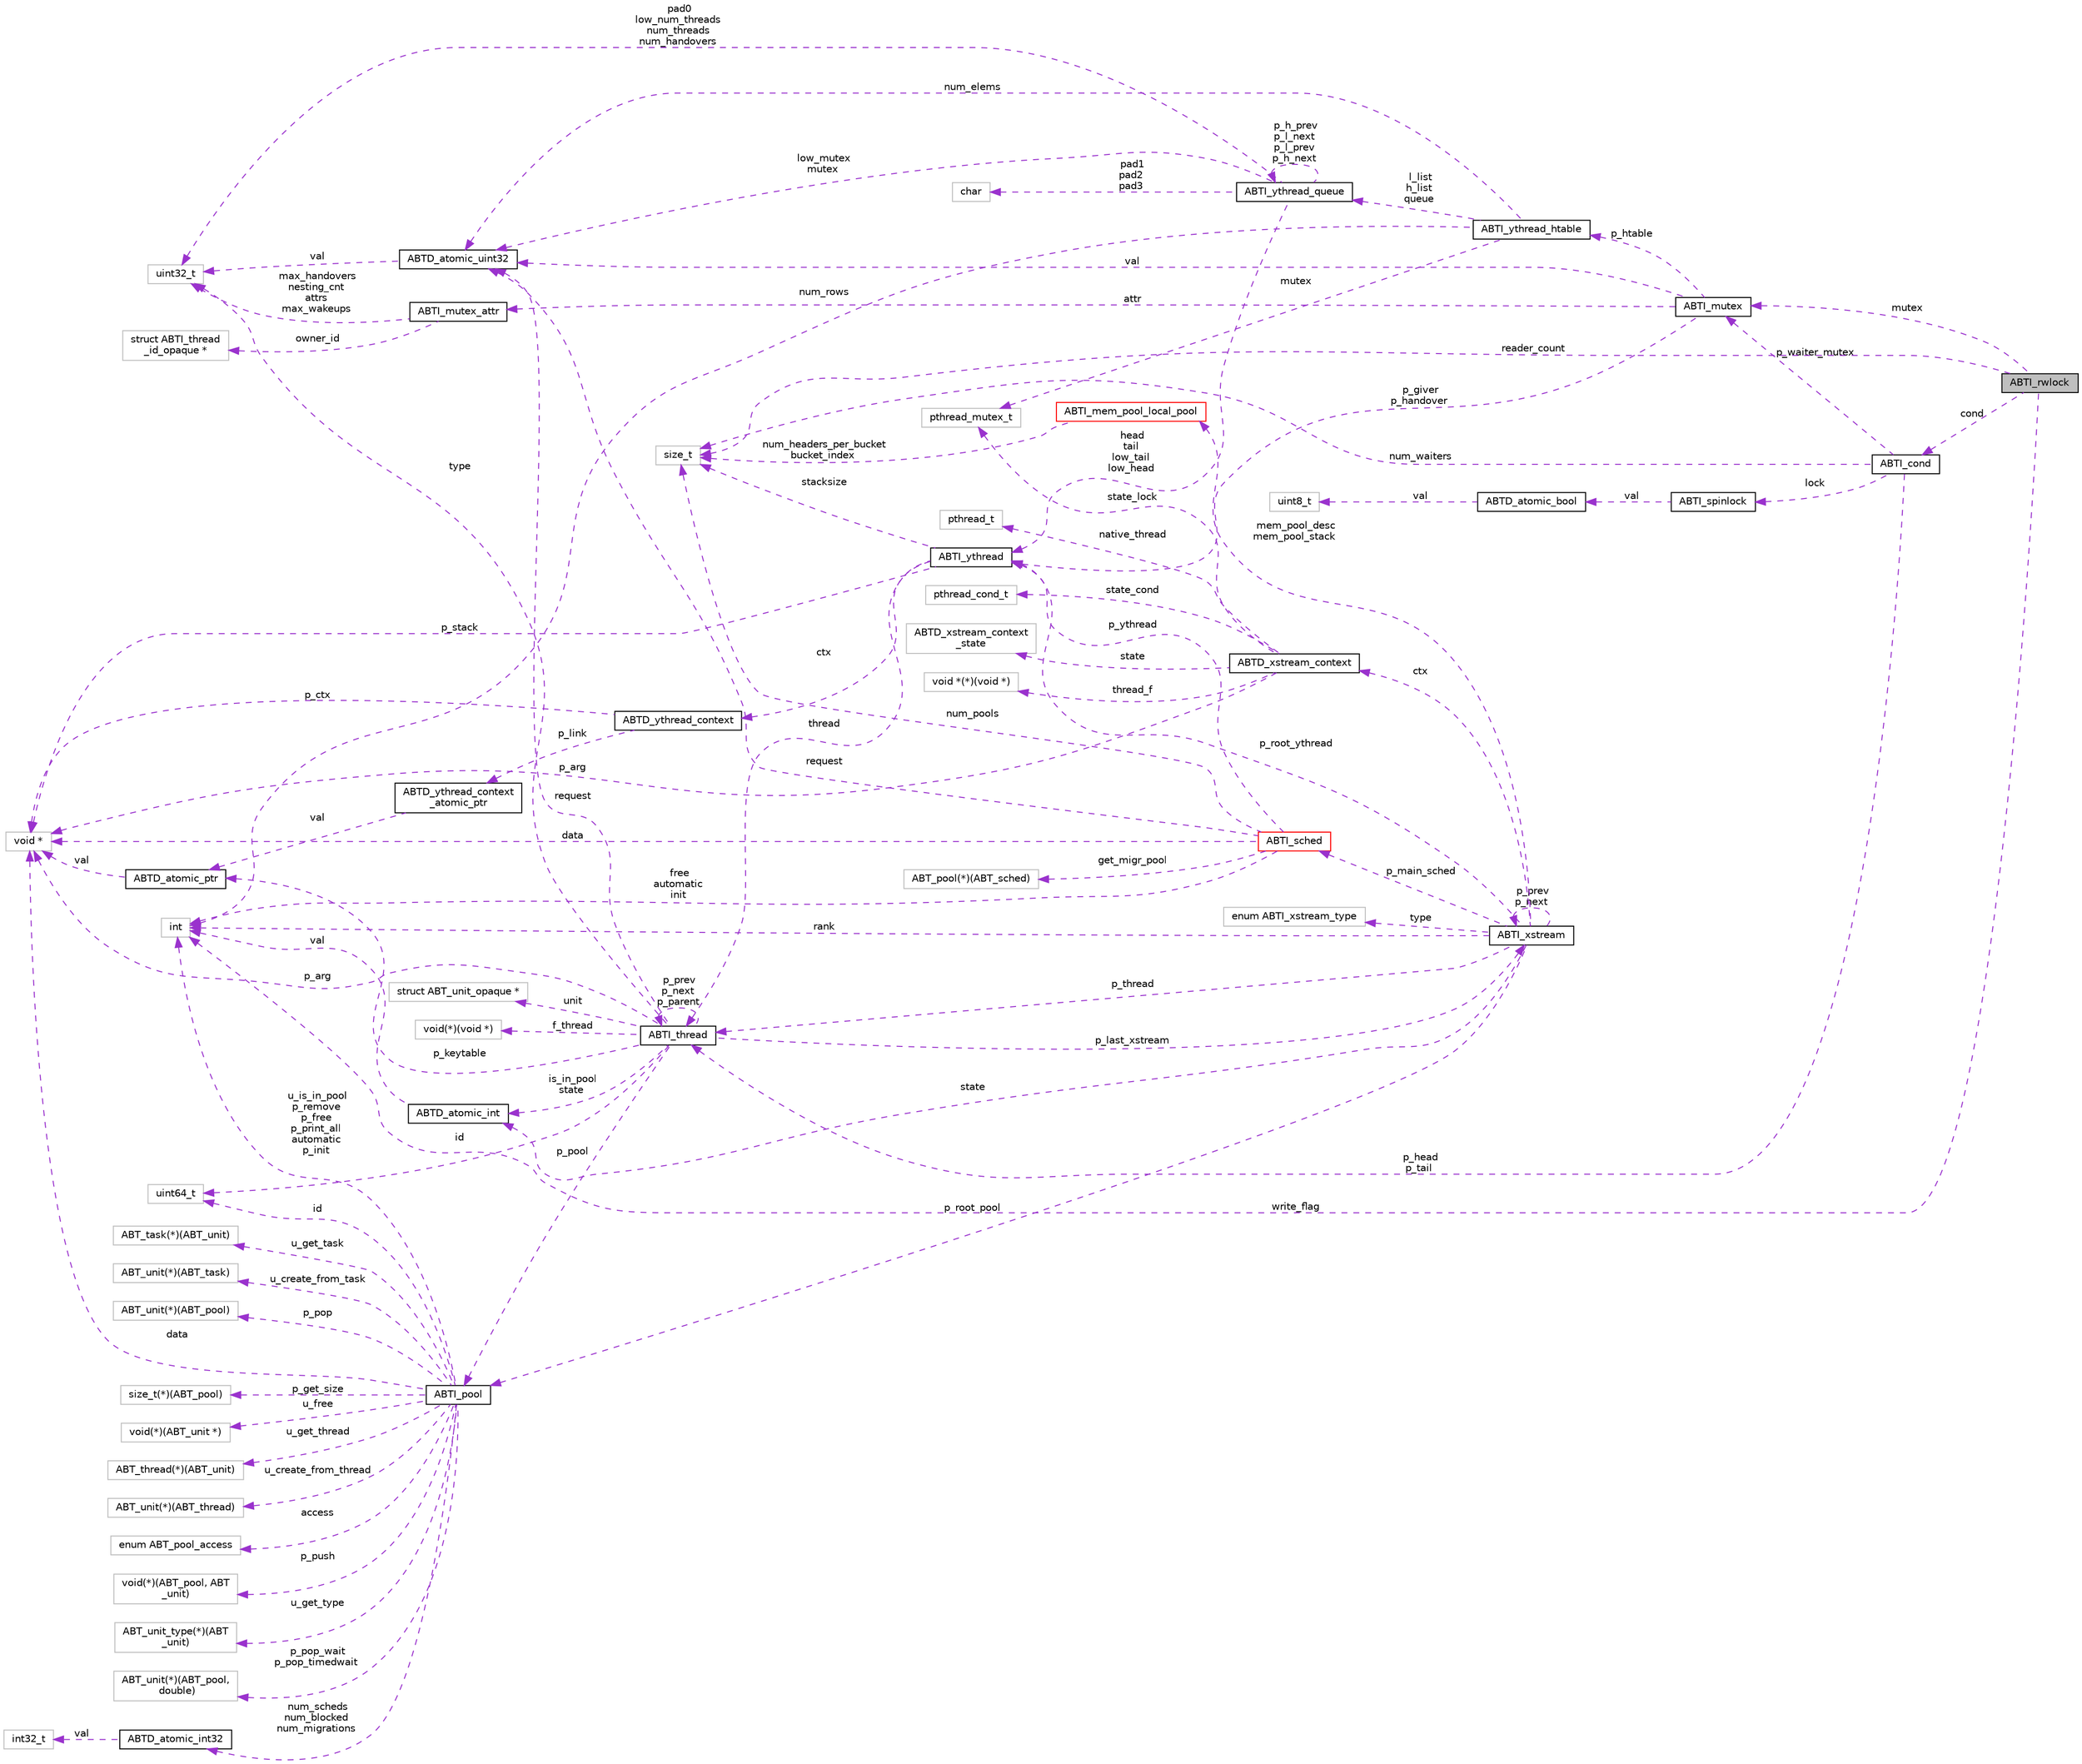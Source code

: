 digraph "ABTI_rwlock"
{
  edge [fontname="Helvetica",fontsize="10",labelfontname="Helvetica",labelfontsize="10"];
  node [fontname="Helvetica",fontsize="10",shape=record];
  rankdir="LR";
  Node1 [label="ABTI_rwlock",height=0.2,width=0.4,color="black", fillcolor="grey75", style="filled" fontcolor="black"];
  Node2 -> Node1 [dir="back",color="darkorchid3",fontsize="10",style="dashed",label=" mutex" ,fontname="Helvetica"];
  Node2 [label="ABTI_mutex",height=0.2,width=0.4,color="black", fillcolor="white", style="filled",URL="$d5/d57/structABTI__mutex.html"];
  Node3 -> Node2 [dir="back",color="darkorchid3",fontsize="10",style="dashed",label=" p_giver\np_handover" ,fontname="Helvetica"];
  Node3 [label="ABTI_ythread",height=0.2,width=0.4,color="black", fillcolor="white", style="filled",URL="$d5/d5f/structABTI__ythread.html"];
  Node4 -> Node3 [dir="back",color="darkorchid3",fontsize="10",style="dashed",label=" thread" ,fontname="Helvetica"];
  Node4 [label="ABTI_thread",height=0.2,width=0.4,color="black", fillcolor="white", style="filled",URL="$d3/d55/structABTI__thread.html"];
  Node5 -> Node4 [dir="back",color="darkorchid3",fontsize="10",style="dashed",label=" f_thread" ,fontname="Helvetica"];
  Node5 [label="void(*)(void *)",height=0.2,width=0.4,color="grey75", fillcolor="white", style="filled"];
  Node6 -> Node4 [dir="back",color="darkorchid3",fontsize="10",style="dashed",label=" id" ,fontname="Helvetica"];
  Node6 [label="uint64_t",height=0.2,width=0.4,color="grey75", fillcolor="white", style="filled"];
  Node4 -> Node4 [dir="back",color="darkorchid3",fontsize="10",style="dashed",label=" p_prev\np_next\np_parent" ,fontname="Helvetica"];
  Node7 -> Node4 [dir="back",color="darkorchid3",fontsize="10",style="dashed",label=" p_pool" ,fontname="Helvetica"];
  Node7 [label="ABTI_pool",height=0.2,width=0.4,color="black", fillcolor="white", style="filled",URL="$df/d65/structABTI__pool.html"];
  Node8 -> Node7 [dir="back",color="darkorchid3",fontsize="10",style="dashed",label=" p_get_size" ,fontname="Helvetica"];
  Node8 [label="size_t(*)(ABT_pool)",height=0.2,width=0.4,color="grey75", fillcolor="white", style="filled"];
  Node9 -> Node7 [dir="back",color="darkorchid3",fontsize="10",style="dashed",label=" u_free" ,fontname="Helvetica"];
  Node9 [label="void(*)(ABT_unit *)",height=0.2,width=0.4,color="grey75", fillcolor="white", style="filled"];
  Node10 -> Node7 [dir="back",color="darkorchid3",fontsize="10",style="dashed",label=" u_get_thread" ,fontname="Helvetica"];
  Node10 [label="ABT_thread(*)(ABT_unit)",height=0.2,width=0.4,color="grey75", fillcolor="white", style="filled"];
  Node11 -> Node7 [dir="back",color="darkorchid3",fontsize="10",style="dashed",label=" u_create_from_thread" ,fontname="Helvetica"];
  Node11 [label="ABT_unit(*)(ABT_thread)",height=0.2,width=0.4,color="grey75", fillcolor="white", style="filled"];
  Node6 -> Node7 [dir="back",color="darkorchid3",fontsize="10",style="dashed",label=" id" ,fontname="Helvetica"];
  Node12 -> Node7 [dir="back",color="darkorchid3",fontsize="10",style="dashed",label=" access" ,fontname="Helvetica"];
  Node12 [label="enum ABT_pool_access",height=0.2,width=0.4,color="grey75", fillcolor="white", style="filled"];
  Node13 -> Node7 [dir="back",color="darkorchid3",fontsize="10",style="dashed",label=" p_push" ,fontname="Helvetica"];
  Node13 [label="void(*)(ABT_pool, ABT\l_unit)",height=0.2,width=0.4,color="grey75", fillcolor="white", style="filled"];
  Node14 -> Node7 [dir="back",color="darkorchid3",fontsize="10",style="dashed",label=" u_get_type" ,fontname="Helvetica"];
  Node14 [label="ABT_unit_type(*)(ABT\l_unit)",height=0.2,width=0.4,color="grey75", fillcolor="white", style="filled"];
  Node15 -> Node7 [dir="back",color="darkorchid3",fontsize="10",style="dashed",label=" p_pop_wait\np_pop_timedwait" ,fontname="Helvetica"];
  Node15 [label="ABT_unit(*)(ABT_pool,\l double)",height=0.2,width=0.4,color="grey75", fillcolor="white", style="filled"];
  Node16 -> Node7 [dir="back",color="darkorchid3",fontsize="10",style="dashed",label=" u_is_in_pool\np_remove\np_free\np_print_all\nautomatic\np_init" ,fontname="Helvetica"];
  Node16 [label="int",height=0.2,width=0.4,color="grey75", fillcolor="white", style="filled"];
  Node17 -> Node7 [dir="back",color="darkorchid3",fontsize="10",style="dashed",label=" num_scheds\nnum_blocked\nnum_migrations" ,fontname="Helvetica"];
  Node17 [label="ABTD_atomic_int32",height=0.2,width=0.4,color="black", fillcolor="white", style="filled",URL="$db/d9a/structABTD__atomic__int32.html"];
  Node18 -> Node17 [dir="back",color="darkorchid3",fontsize="10",style="dashed",label=" val" ,fontname="Helvetica"];
  Node18 [label="int32_t",height=0.2,width=0.4,color="grey75", fillcolor="white", style="filled"];
  Node19 -> Node7 [dir="back",color="darkorchid3",fontsize="10",style="dashed",label=" u_get_task" ,fontname="Helvetica"];
  Node19 [label="ABT_task(*)(ABT_unit)",height=0.2,width=0.4,color="grey75", fillcolor="white", style="filled"];
  Node20 -> Node7 [dir="back",color="darkorchid3",fontsize="10",style="dashed",label=" u_create_from_task" ,fontname="Helvetica"];
  Node20 [label="ABT_unit(*)(ABT_task)",height=0.2,width=0.4,color="grey75", fillcolor="white", style="filled"];
  Node21 -> Node7 [dir="back",color="darkorchid3",fontsize="10",style="dashed",label=" p_pop" ,fontname="Helvetica"];
  Node21 [label="ABT_unit(*)(ABT_pool)",height=0.2,width=0.4,color="grey75", fillcolor="white", style="filled"];
  Node22 -> Node7 [dir="back",color="darkorchid3",fontsize="10",style="dashed",label=" data" ,fontname="Helvetica"];
  Node22 [label="void *",height=0.2,width=0.4,color="grey75", fillcolor="white", style="filled"];
  Node23 -> Node4 [dir="back",color="darkorchid3",fontsize="10",style="dashed",label=" p_last_xstream" ,fontname="Helvetica"];
  Node23 [label="ABTI_xstream",height=0.2,width=0.4,color="black", fillcolor="white", style="filled",URL="$dc/d3f/structABTI__xstream.html"];
  Node24 -> Node23 [dir="back",color="darkorchid3",fontsize="10",style="dashed",label=" ctx" ,fontname="Helvetica"];
  Node24 [label="ABTD_xstream_context",height=0.2,width=0.4,color="black", fillcolor="white", style="filled",URL="$df/dec/structABTD__xstream__context.html"];
  Node25 -> Node24 [dir="back",color="darkorchid3",fontsize="10",style="dashed",label=" state" ,fontname="Helvetica"];
  Node25 [label="ABTD_xstream_context\l_state",height=0.2,width=0.4,color="grey75", fillcolor="white", style="filled"];
  Node26 -> Node24 [dir="back",color="darkorchid3",fontsize="10",style="dashed",label=" thread_f" ,fontname="Helvetica"];
  Node26 [label="void *(*)(void *)",height=0.2,width=0.4,color="grey75", fillcolor="white", style="filled"];
  Node27 -> Node24 [dir="back",color="darkorchid3",fontsize="10",style="dashed",label=" state_lock" ,fontname="Helvetica"];
  Node27 [label="pthread_mutex_t",height=0.2,width=0.4,color="grey75", fillcolor="white", style="filled"];
  Node28 -> Node24 [dir="back",color="darkorchid3",fontsize="10",style="dashed",label=" native_thread" ,fontname="Helvetica"];
  Node28 [label="pthread_t",height=0.2,width=0.4,color="grey75", fillcolor="white", style="filled"];
  Node29 -> Node24 [dir="back",color="darkorchid3",fontsize="10",style="dashed",label=" state_cond" ,fontname="Helvetica"];
  Node29 [label="pthread_cond_t",height=0.2,width=0.4,color="grey75", fillcolor="white", style="filled"];
  Node22 -> Node24 [dir="back",color="darkorchid3",fontsize="10",style="dashed",label=" p_arg" ,fontname="Helvetica"];
  Node4 -> Node23 [dir="back",color="darkorchid3",fontsize="10",style="dashed",label=" p_thread" ,fontname="Helvetica"];
  Node30 -> Node23 [dir="back",color="darkorchid3",fontsize="10",style="dashed",label=" p_main_sched" ,fontname="Helvetica"];
  Node30 [label="ABTI_sched",height=0.2,width=0.4,color="red", fillcolor="white", style="filled",URL="$d0/dd5/structABTI__sched.html"];
  Node31 -> Node30 [dir="back",color="darkorchid3",fontsize="10",style="dashed",label=" get_migr_pool" ,fontname="Helvetica"];
  Node31 [label="ABT_pool(*)(ABT_sched)",height=0.2,width=0.4,color="grey75", fillcolor="white", style="filled"];
  Node3 -> Node30 [dir="back",color="darkorchid3",fontsize="10",style="dashed",label=" p_ythread" ,fontname="Helvetica"];
  Node32 -> Node30 [dir="back",color="darkorchid3",fontsize="10",style="dashed",label=" num_pools" ,fontname="Helvetica"];
  Node32 [label="size_t",height=0.2,width=0.4,color="grey75", fillcolor="white", style="filled"];
  Node16 -> Node30 [dir="back",color="darkorchid3",fontsize="10",style="dashed",label=" free\nautomatic\ninit" ,fontname="Helvetica"];
  Node33 -> Node30 [dir="back",color="darkorchid3",fontsize="10",style="dashed",label=" request" ,fontname="Helvetica"];
  Node33 [label="ABTD_atomic_uint32",height=0.2,width=0.4,color="black", fillcolor="white", style="filled",URL="$db/df7/structABTD__atomic__uint32.html"];
  Node34 -> Node33 [dir="back",color="darkorchid3",fontsize="10",style="dashed",label=" val" ,fontname="Helvetica"];
  Node34 [label="uint32_t",height=0.2,width=0.4,color="grey75", fillcolor="white", style="filled"];
  Node22 -> Node30 [dir="back",color="darkorchid3",fontsize="10",style="dashed",label=" data" ,fontname="Helvetica"];
  Node3 -> Node23 [dir="back",color="darkorchid3",fontsize="10",style="dashed",label=" p_root_ythread" ,fontname="Helvetica"];
  Node7 -> Node23 [dir="back",color="darkorchid3",fontsize="10",style="dashed",label=" p_root_pool" ,fontname="Helvetica"];
  Node35 -> Node23 [dir="back",color="darkorchid3",fontsize="10",style="dashed",label=" type" ,fontname="Helvetica"];
  Node35 [label="enum ABTI_xstream_type",height=0.2,width=0.4,color="grey75", fillcolor="white", style="filled"];
  Node23 -> Node23 [dir="back",color="darkorchid3",fontsize="10",style="dashed",label=" p_prev\np_next" ,fontname="Helvetica"];
  Node36 -> Node23 [dir="back",color="darkorchid3",fontsize="10",style="dashed",label=" state" ,fontname="Helvetica"];
  Node36 [label="ABTD_atomic_int",height=0.2,width=0.4,color="black", fillcolor="white", style="filled",URL="$d5/df5/structABTD__atomic__int.html"];
  Node16 -> Node36 [dir="back",color="darkorchid3",fontsize="10",style="dashed",label=" val" ,fontname="Helvetica"];
  Node16 -> Node23 [dir="back",color="darkorchid3",fontsize="10",style="dashed",label=" rank" ,fontname="Helvetica"];
  Node37 -> Node23 [dir="back",color="darkorchid3",fontsize="10",style="dashed",label=" mem_pool_desc\nmem_pool_stack" ,fontname="Helvetica"];
  Node37 [label="ABTI_mem_pool_local_pool",height=0.2,width=0.4,color="red", fillcolor="white", style="filled",URL="$d6/d69/structABTI__mem__pool__local__pool.html"];
  Node32 -> Node37 [dir="back",color="darkorchid3",fontsize="10",style="dashed",label=" num_headers_per_bucket\nbucket_index" ,fontname="Helvetica"];
  Node34 -> Node4 [dir="back",color="darkorchid3",fontsize="10",style="dashed",label=" type" ,fontname="Helvetica"];
  Node36 -> Node4 [dir="back",color="darkorchid3",fontsize="10",style="dashed",label=" is_in_pool\nstate" ,fontname="Helvetica"];
  Node38 -> Node4 [dir="back",color="darkorchid3",fontsize="10",style="dashed",label=" p_keytable" ,fontname="Helvetica"];
  Node38 [label="ABTD_atomic_ptr",height=0.2,width=0.4,color="black", fillcolor="white", style="filled",URL="$df/d5b/structABTD__atomic__ptr.html"];
  Node22 -> Node38 [dir="back",color="darkorchid3",fontsize="10",style="dashed",label=" val" ,fontname="Helvetica"];
  Node33 -> Node4 [dir="back",color="darkorchid3",fontsize="10",style="dashed",label=" request" ,fontname="Helvetica"];
  Node22 -> Node4 [dir="back",color="darkorchid3",fontsize="10",style="dashed",label=" p_arg" ,fontname="Helvetica"];
  Node39 -> Node4 [dir="back",color="darkorchid3",fontsize="10",style="dashed",label=" unit" ,fontname="Helvetica"];
  Node39 [label="struct ABT_unit_opaque *",height=0.2,width=0.4,color="grey75", fillcolor="white", style="filled"];
  Node32 -> Node3 [dir="back",color="darkorchid3",fontsize="10",style="dashed",label=" stacksize" ,fontname="Helvetica"];
  Node40 -> Node3 [dir="back",color="darkorchid3",fontsize="10",style="dashed",label=" ctx" ,fontname="Helvetica"];
  Node40 [label="ABTD_ythread_context",height=0.2,width=0.4,color="black", fillcolor="white", style="filled",URL="$d8/df3/structABTD__ythread__context.html"];
  Node41 -> Node40 [dir="back",color="darkorchid3",fontsize="10",style="dashed",label=" p_link" ,fontname="Helvetica"];
  Node41 [label="ABTD_ythread_context\l_atomic_ptr",height=0.2,width=0.4,color="black", fillcolor="white", style="filled",URL="$d6/dfc/structABTD__ythread__context__atomic__ptr.html"];
  Node38 -> Node41 [dir="back",color="darkorchid3",fontsize="10",style="dashed",label=" val" ,fontname="Helvetica"];
  Node22 -> Node40 [dir="back",color="darkorchid3",fontsize="10",style="dashed",label=" p_ctx" ,fontname="Helvetica"];
  Node22 -> Node3 [dir="back",color="darkorchid3",fontsize="10",style="dashed",label=" p_stack" ,fontname="Helvetica"];
  Node42 -> Node2 [dir="back",color="darkorchid3",fontsize="10",style="dashed",label=" attr" ,fontname="Helvetica"];
  Node42 [label="ABTI_mutex_attr",height=0.2,width=0.4,color="black", fillcolor="white", style="filled",URL="$df/de7/structABTI__mutex__attr.html"];
  Node34 -> Node42 [dir="back",color="darkorchid3",fontsize="10",style="dashed",label=" max_handovers\nnesting_cnt\nattrs\nmax_wakeups" ,fontname="Helvetica"];
  Node43 -> Node42 [dir="back",color="darkorchid3",fontsize="10",style="dashed",label=" owner_id" ,fontname="Helvetica"];
  Node43 [label="struct ABTI_thread\l_id_opaque *",height=0.2,width=0.4,color="grey75", fillcolor="white", style="filled"];
  Node44 -> Node2 [dir="back",color="darkorchid3",fontsize="10",style="dashed",label=" p_htable" ,fontname="Helvetica"];
  Node44 [label="ABTI_ythread_htable",height=0.2,width=0.4,color="black", fillcolor="white", style="filled",URL="$dd/d13/structABTI__ythread__htable.html"];
  Node27 -> Node44 [dir="back",color="darkorchid3",fontsize="10",style="dashed",label=" mutex" ,fontname="Helvetica"];
  Node16 -> Node44 [dir="back",color="darkorchid3",fontsize="10",style="dashed",label=" num_rows" ,fontname="Helvetica"];
  Node33 -> Node44 [dir="back",color="darkorchid3",fontsize="10",style="dashed",label=" num_elems" ,fontname="Helvetica"];
  Node45 -> Node44 [dir="back",color="darkorchid3",fontsize="10",style="dashed",label=" l_list\nh_list\nqueue" ,fontname="Helvetica"];
  Node45 [label="ABTI_ythread_queue",height=0.2,width=0.4,color="black", fillcolor="white", style="filled",URL="$dd/dcd/structABTI__ythread__queue.html"];
  Node46 -> Node45 [dir="back",color="darkorchid3",fontsize="10",style="dashed",label=" pad1\npad2\npad3" ,fontname="Helvetica"];
  Node46 [label="char",height=0.2,width=0.4,color="grey75", fillcolor="white", style="filled"];
  Node3 -> Node45 [dir="back",color="darkorchid3",fontsize="10",style="dashed",label=" head\ntail\nlow_tail\nlow_head" ,fontname="Helvetica"];
  Node34 -> Node45 [dir="back",color="darkorchid3",fontsize="10",style="dashed",label=" pad0\nlow_num_threads\nnum_threads\nnum_handovers" ,fontname="Helvetica"];
  Node33 -> Node45 [dir="back",color="darkorchid3",fontsize="10",style="dashed",label=" low_mutex\nmutex" ,fontname="Helvetica"];
  Node45 -> Node45 [dir="back",color="darkorchid3",fontsize="10",style="dashed",label=" p_h_prev\np_l_next\np_l_prev\np_h_next" ,fontname="Helvetica"];
  Node33 -> Node2 [dir="back",color="darkorchid3",fontsize="10",style="dashed",label=" val" ,fontname="Helvetica"];
  Node47 -> Node1 [dir="back",color="darkorchid3",fontsize="10",style="dashed",label=" cond" ,fontname="Helvetica"];
  Node47 [label="ABTI_cond",height=0.2,width=0.4,color="black", fillcolor="white", style="filled",URL="$d6/d10/structABTI__cond.html"];
  Node2 -> Node47 [dir="back",color="darkorchid3",fontsize="10",style="dashed",label=" p_waiter_mutex" ,fontname="Helvetica"];
  Node48 -> Node47 [dir="back",color="darkorchid3",fontsize="10",style="dashed",label=" lock" ,fontname="Helvetica"];
  Node48 [label="ABTI_spinlock",height=0.2,width=0.4,color="black", fillcolor="white", style="filled",URL="$dc/d81/structABTI__spinlock.html"];
  Node49 -> Node48 [dir="back",color="darkorchid3",fontsize="10",style="dashed",label=" val" ,fontname="Helvetica"];
  Node49 [label="ABTD_atomic_bool",height=0.2,width=0.4,color="black", fillcolor="white", style="filled",URL="$df/d2c/structABTD__atomic__bool.html"];
  Node50 -> Node49 [dir="back",color="darkorchid3",fontsize="10",style="dashed",label=" val" ,fontname="Helvetica"];
  Node50 [label="uint8_t",height=0.2,width=0.4,color="grey75", fillcolor="white", style="filled"];
  Node4 -> Node47 [dir="back",color="darkorchid3",fontsize="10",style="dashed",label=" p_head\np_tail" ,fontname="Helvetica"];
  Node32 -> Node47 [dir="back",color="darkorchid3",fontsize="10",style="dashed",label=" num_waiters" ,fontname="Helvetica"];
  Node32 -> Node1 [dir="back",color="darkorchid3",fontsize="10",style="dashed",label=" reader_count" ,fontname="Helvetica"];
  Node16 -> Node1 [dir="back",color="darkorchid3",fontsize="10",style="dashed",label=" write_flag" ,fontname="Helvetica"];
}
